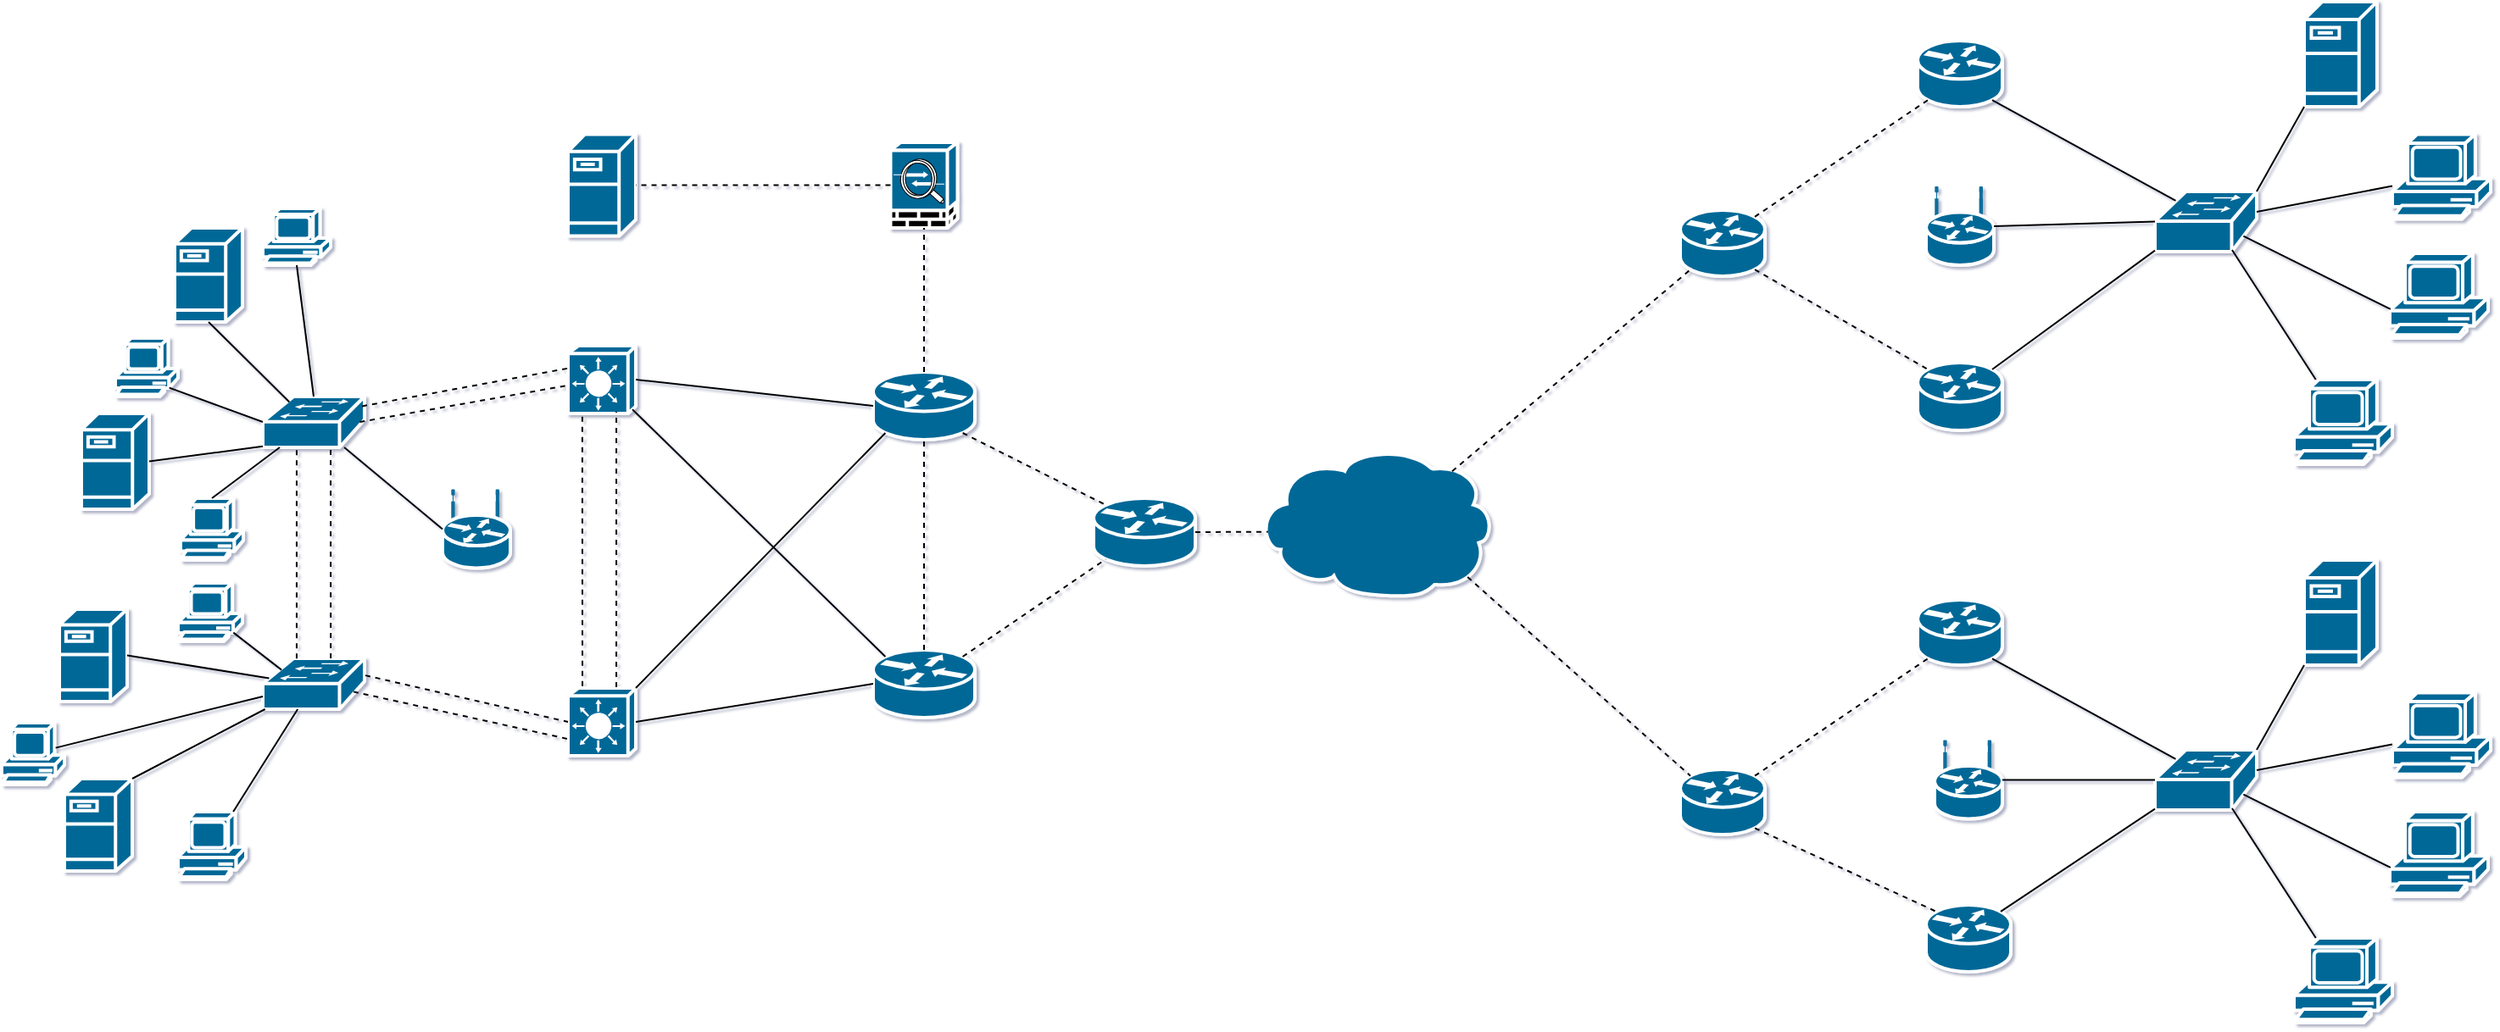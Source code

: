 <mxfile version="24.8.3">
  <diagram name="1 oldal" id="DqaPMAoTxOr4dpQfmg80">
    <mxGraphModel grid="0" page="0" gridSize="12" guides="1" tooltips="1" connect="1" arrows="0" fold="1" pageScale="1" pageWidth="1169" pageHeight="827" background="none" math="0" shadow="1">
      <root>
        <mxCell id="0" />
        <mxCell id="1" parent="0" />
        <mxCell id="MRaJnN5qhACwFd_UVzpz-8" value="" style="shape=mxgraph.cisco.computers_and_peripherals.pc;sketch=0;html=1;pointerEvents=1;dashed=0;fillColor=#036897;strokeColor=#ffffff;strokeWidth=2;verticalLabelPosition=bottom;verticalAlign=top;align=center;outlineConnect=0;" vertex="1" parent="1">
          <mxGeometry x="1170" y="165.25" width="58" height="50" as="geometry" />
        </mxCell>
        <mxCell id="MRaJnN5qhACwFd_UVzpz-11" value="" style="shape=mxgraph.cisco.routers.router;sketch=0;html=1;pointerEvents=1;dashed=0;fillColor=#036897;strokeColor=#ffffff;strokeWidth=2;verticalLabelPosition=bottom;verticalAlign=top;align=center;outlineConnect=0;" vertex="1" parent="1">
          <mxGeometry x="890" y="110" width="50" height="39" as="geometry" />
        </mxCell>
        <mxCell id="MRaJnN5qhACwFd_UVzpz-12" value="" style="shape=mxgraph.cisco.routers.router;sketch=0;html=1;pointerEvents=1;dashed=0;fillColor=#036897;strokeColor=#ffffff;strokeWidth=2;verticalLabelPosition=bottom;verticalAlign=top;align=center;outlineConnect=0;" vertex="1" parent="1">
          <mxGeometry x="750" y="210" width="50" height="39" as="geometry" />
        </mxCell>
        <mxCell id="MRaJnN5qhACwFd_UVzpz-13" value="" style="shape=mxgraph.cisco.routers.router;sketch=0;html=1;pointerEvents=1;dashed=0;fillColor=#036897;strokeColor=#ffffff;strokeWidth=2;verticalLabelPosition=bottom;verticalAlign=top;align=center;outlineConnect=0;" vertex="1" parent="1">
          <mxGeometry x="890" y="300" width="50" height="40" as="geometry" />
        </mxCell>
        <mxCell id="MRaJnN5qhACwFd_UVzpz-18" value="" style="shape=mxgraph.cisco.servers.fileserver;sketch=0;html=1;pointerEvents=1;dashed=0;fillColor=#036897;strokeColor=#ffffff;strokeWidth=2;verticalLabelPosition=bottom;verticalAlign=top;align=center;outlineConnect=0;" vertex="1" parent="1">
          <mxGeometry x="94" y="165.25" width="40" height="60" as="geometry" />
        </mxCell>
        <mxCell id="MRaJnN5qhACwFd_UVzpz-20" value="" style="shape=mxgraph.cisco.routers.router;sketch=0;html=1;pointerEvents=1;dashed=0;fillColor=#036897;strokeColor=#ffffff;strokeWidth=2;verticalLabelPosition=bottom;verticalAlign=top;align=center;outlineConnect=0;" vertex="1" parent="1">
          <mxGeometry x="404" y="380" width="60" height="40" as="geometry" />
        </mxCell>
        <mxCell id="MRaJnN5qhACwFd_UVzpz-21" value="" style="shape=mxgraph.cisco.routers.router;sketch=0;html=1;pointerEvents=1;dashed=0;fillColor=#036897;strokeColor=#ffffff;strokeWidth=2;verticalLabelPosition=bottom;verticalAlign=top;align=center;outlineConnect=0;" vertex="1" parent="1">
          <mxGeometry x="274" y="469.5" width="60" height="40" as="geometry" />
        </mxCell>
        <mxCell id="MRaJnN5qhACwFd_UVzpz-22" value="" style="shape=mxgraph.cisco.routers.router;sketch=0;html=1;pointerEvents=1;dashed=0;fillColor=#036897;strokeColor=#ffffff;strokeWidth=2;verticalLabelPosition=bottom;verticalAlign=top;align=center;outlineConnect=0;" vertex="1" parent="1">
          <mxGeometry x="274" y="305.5" width="60" height="40" as="geometry" />
        </mxCell>
        <mxCell id="MRaJnN5qhACwFd_UVzpz-23" value="" style="shape=mxgraph.cisco.servers.fileserver;sketch=0;html=1;pointerEvents=1;dashed=0;fillColor=#036897;strokeColor=#ffffff;strokeWidth=2;verticalLabelPosition=bottom;verticalAlign=top;align=center;outlineConnect=0;" vertex="1" parent="1">
          <mxGeometry x="1118" y="87" width="43" height="62" as="geometry" />
        </mxCell>
        <mxCell id="MRaJnN5qhACwFd_UVzpz-24" value="" style="shape=mxgraph.cisco.servers.fileserver;sketch=0;html=1;pointerEvents=1;dashed=0;fillColor=#036897;strokeColor=#ffffff;strokeWidth=2;verticalLabelPosition=bottom;verticalAlign=top;align=center;outlineConnect=0;" vertex="1" parent="1">
          <mxGeometry x="-138" y="220.5" width="40" height="55.5" as="geometry" />
        </mxCell>
        <mxCell id="MRaJnN5qhACwFd_UVzpz-25" value="" style="shape=mxgraph.cisco.servers.fileserver;sketch=0;html=1;pointerEvents=1;dashed=0;fillColor=#036897;strokeColor=#ffffff;strokeWidth=2;verticalLabelPosition=bottom;verticalAlign=top;align=center;outlineConnect=0;" vertex="1" parent="1">
          <mxGeometry x="-193" y="330" width="40" height="56.5" as="geometry" />
        </mxCell>
        <mxCell id="MRaJnN5qhACwFd_UVzpz-26" value="" style="shape=mxgraph.cisco.servers.fileserver;sketch=0;html=1;pointerEvents=1;dashed=0;fillColor=#036897;strokeColor=#ffffff;strokeWidth=2;verticalLabelPosition=bottom;verticalAlign=top;align=center;outlineConnect=0;" vertex="1" parent="1">
          <mxGeometry x="-206" y="445.5" width="40" height="54.5" as="geometry" />
        </mxCell>
        <mxCell id="MRaJnN5qhACwFd_UVzpz-27" value="" style="shape=mxgraph.cisco.servers.fileserver;sketch=0;html=1;pointerEvents=1;dashed=0;fillColor=#036897;strokeColor=#ffffff;strokeWidth=2;verticalLabelPosition=bottom;verticalAlign=top;align=center;outlineConnect=0;" vertex="1" parent="1">
          <mxGeometry x="-203" y="545.5" width="40" height="54.5" as="geometry" />
        </mxCell>
        <mxCell id="MRaJnN5qhACwFd_UVzpz-28" value="" style="shape=mxgraph.cisco.computers_and_peripherals.pc;sketch=0;html=1;pointerEvents=1;dashed=0;fillColor=#036897;strokeColor=#ffffff;strokeWidth=2;verticalLabelPosition=bottom;verticalAlign=top;align=center;outlineConnect=0;" vertex="1" parent="1">
          <mxGeometry x="-173" y="285.5" width="37" height="34.5" as="geometry" />
        </mxCell>
        <mxCell id="MRaJnN5qhACwFd_UVzpz-29" value="" style="shape=mxgraph.cisco.computers_and_peripherals.pc;sketch=0;html=1;pointerEvents=1;dashed=0;fillColor=#036897;strokeColor=#ffffff;strokeWidth=2;verticalLabelPosition=bottom;verticalAlign=top;align=center;outlineConnect=0;" vertex="1" parent="1">
          <mxGeometry x="-86" y="209" width="40" height="33.5" as="geometry" />
        </mxCell>
        <mxCell id="MRaJnN5qhACwFd_UVzpz-30" value="" style="shape=mxgraph.cisco.computers_and_peripherals.pc;sketch=0;html=1;pointerEvents=1;dashed=0;fillColor=#036897;strokeColor=#ffffff;strokeWidth=2;verticalLabelPosition=bottom;verticalAlign=top;align=center;outlineConnect=0;" vertex="1" parent="1">
          <mxGeometry x="-136" y="430" width="38" height="34.5" as="geometry" />
        </mxCell>
        <mxCell id="MRaJnN5qhACwFd_UVzpz-31" value="" style="shape=mxgraph.cisco.computers_and_peripherals.pc;sketch=0;html=1;pointerEvents=1;dashed=0;fillColor=#036897;strokeColor=#ffffff;strokeWidth=2;verticalLabelPosition=bottom;verticalAlign=top;align=center;outlineConnect=0;" vertex="1" parent="1">
          <mxGeometry x="-136" y="565" width="40" height="40" as="geometry" />
        </mxCell>
        <mxCell id="MRaJnN5qhACwFd_UVzpz-32" value="" style="shape=mxgraph.cisco.computers_and_peripherals.pc;sketch=0;html=1;pointerEvents=1;dashed=0;fillColor=#036897;strokeColor=#ffffff;strokeWidth=2;verticalLabelPosition=bottom;verticalAlign=top;align=center;outlineConnect=0;" vertex="1" parent="1">
          <mxGeometry x="-240" y="512.5" width="37" height="36.5" as="geometry" />
        </mxCell>
        <mxCell id="MRaJnN5qhACwFd_UVzpz-34" value="" style="shape=mxgraph.cisco.computers_and_peripherals.pc;sketch=0;html=1;pointerEvents=1;dashed=0;fillColor=#036897;strokeColor=#ffffff;strokeWidth=2;verticalLabelPosition=bottom;verticalAlign=top;align=center;outlineConnect=0;" vertex="1" parent="1">
          <mxGeometry x="-134.5" y="380" width="37" height="36.5" as="geometry" />
        </mxCell>
        <mxCell id="MRaJnN5qhACwFd_UVzpz-36" value="" style="shape=mxgraph.cisco.computers_and_peripherals.pc;sketch=0;html=1;pointerEvents=1;dashed=0;fillColor=#036897;strokeColor=#ffffff;strokeWidth=2;verticalLabelPosition=bottom;verticalAlign=top;align=center;outlineConnect=0;" vertex="1" parent="1">
          <mxGeometry x="1168.5" y="235.5" width="58" height="50" as="geometry" />
        </mxCell>
        <mxCell id="MRaJnN5qhACwFd_UVzpz-37" value="" style="shape=mxgraph.cisco.computers_and_peripherals.pc;sketch=0;html=1;pointerEvents=1;dashed=0;fillColor=#036897;strokeColor=#ffffff;strokeWidth=2;verticalLabelPosition=bottom;verticalAlign=top;align=center;outlineConnect=0;" vertex="1" parent="1">
          <mxGeometry x="1112" y="310" width="58" height="50" as="geometry" />
        </mxCell>
        <mxCell id="MRaJnN5qhACwFd_UVzpz-39" value="" style="shape=mxgraph.cisco.storage.cloud;sketch=0;html=1;pointerEvents=1;dashed=0;fillColor=#036897;strokeColor=#ffffff;strokeWidth=2;verticalLabelPosition=bottom;verticalAlign=top;align=center;outlineConnect=0;" vertex="1" parent="1">
          <mxGeometry x="500" y="350" width="140" height="88" as="geometry" />
        </mxCell>
        <mxCell id="MRaJnN5qhACwFd_UVzpz-40" value="" style="shape=mxgraph.cisco.switches.layer_3_switch;sketch=0;html=1;pointerEvents=1;dashed=0;fillColor=#036897;strokeColor=#ffffff;strokeWidth=2;verticalLabelPosition=bottom;verticalAlign=top;align=center;outlineConnect=0;" vertex="1" parent="1">
          <mxGeometry x="94" y="290" width="40" height="40" as="geometry" />
        </mxCell>
        <mxCell id="MRaJnN5qhACwFd_UVzpz-41" value="" style="shape=mxgraph.cisco.switches.layer_3_switch;sketch=0;html=1;pointerEvents=1;dashed=0;fillColor=#036897;strokeColor=#ffffff;strokeWidth=2;verticalLabelPosition=bottom;verticalAlign=top;align=center;outlineConnect=0;" vertex="1" parent="1">
          <mxGeometry x="94" y="492" width="40" height="40" as="geometry" />
        </mxCell>
        <mxCell id="MRaJnN5qhACwFd_UVzpz-42" value="" style="shape=mxgraph.cisco.switches.workgroup_switch;sketch=0;html=1;pointerEvents=1;dashed=0;fillColor=#036897;strokeColor=#ffffff;strokeWidth=2;verticalLabelPosition=bottom;verticalAlign=top;align=center;outlineConnect=0;" vertex="1" parent="1">
          <mxGeometry x="-86" y="320" width="60" height="30" as="geometry" />
        </mxCell>
        <mxCell id="MRaJnN5qhACwFd_UVzpz-43" value="" style="shape=mxgraph.cisco.switches.workgroup_switch;sketch=0;html=1;pointerEvents=1;dashed=0;fillColor=#036897;strokeColor=#ffffff;strokeWidth=2;verticalLabelPosition=bottom;verticalAlign=top;align=center;outlineConnect=0;" vertex="1" parent="1">
          <mxGeometry x="-86" y="474.5" width="60" height="30" as="geometry" />
        </mxCell>
        <mxCell id="MRaJnN5qhACwFd_UVzpz-44" value="" style="shape=mxgraph.cisco.switches.workgroup_switch;sketch=0;html=1;pointerEvents=1;dashed=0;fillColor=#036897;strokeColor=#ffffff;strokeWidth=2;verticalLabelPosition=bottom;verticalAlign=top;align=center;outlineConnect=0;" vertex="1" parent="1">
          <mxGeometry x="1030" y="199" width="60" height="35.5" as="geometry" />
        </mxCell>
        <mxCell id="MRaJnN5qhACwFd_UVzpz-49" value="" style="shape=mxgraph.cisco.misc.asa_5500;html=1;pointerEvents=1;dashed=0;fillColor=#036897;strokeColor=#ffffff;strokeWidth=2;verticalLabelPosition=bottom;verticalAlign=top;align=center;outlineConnect=0;" vertex="1" parent="1">
          <mxGeometry x="284.25" y="170" width="39.5" height="50.5" as="geometry" />
        </mxCell>
        <mxCell id="MRaJnN5qhACwFd_UVzpz-50" value="" style="endArrow=none;dashed=1;html=1;rounded=0;entryX=0.713;entryY=0.976;entryDx=0;entryDy=0;entryPerimeter=0;exitX=0.713;exitY=-0.013;exitDx=0;exitDy=0;exitPerimeter=0;" edge="1" parent="1" source="MRaJnN5qhACwFd_UVzpz-41" target="MRaJnN5qhACwFd_UVzpz-40">
          <mxGeometry width="50" height="50" relative="1" as="geometry">
            <mxPoint x="114" y="470" as="sourcePoint" />
            <mxPoint x="114" y="290" as="targetPoint" />
            <Array as="points" />
          </mxGeometry>
        </mxCell>
        <mxCell id="MRaJnN5qhACwFd_UVzpz-51" value="" style="endArrow=none;dashed=1;html=1;rounded=0;entryX=0.211;entryY=0.976;entryDx=0;entryDy=0;entryPerimeter=0;exitX=0.213;exitY=-0.028;exitDx=0;exitDy=0;exitPerimeter=0;" edge="1" parent="1" source="MRaJnN5qhACwFd_UVzpz-41" target="MRaJnN5qhACwFd_UVzpz-40">
          <mxGeometry width="50" height="50" relative="1" as="geometry">
            <mxPoint x="94" y="470" as="sourcePoint" />
            <mxPoint x="94" y="280" as="targetPoint" />
            <Array as="points" />
          </mxGeometry>
        </mxCell>
        <mxCell id="MRaJnN5qhACwFd_UVzpz-53" value="" style="endArrow=none;dashed=1;html=1;rounded=0;exitX=0.976;exitY=0.19;exitDx=0;exitDy=0;exitPerimeter=0;entryX=0.053;entryY=0.324;entryDx=0;entryDy=0;entryPerimeter=0;" edge="1" parent="1" source="MRaJnN5qhACwFd_UVzpz-42" target="MRaJnN5qhACwFd_UVzpz-40">
          <mxGeometry width="50" height="50" relative="1" as="geometry">
            <mxPoint x="-26" y="310" as="sourcePoint" />
            <mxPoint x="84" y="310" as="targetPoint" />
          </mxGeometry>
        </mxCell>
        <mxCell id="MRaJnN5qhACwFd_UVzpz-54" value="" style="endArrow=none;dashed=1;html=1;rounded=0;exitX=0.953;exitY=0.5;exitDx=0;exitDy=0;exitPerimeter=0;entryX=0.027;entryY=0.581;entryDx=0;entryDy=0;entryPerimeter=0;" edge="1" parent="1" source="MRaJnN5qhACwFd_UVzpz-42" target="MRaJnN5qhACwFd_UVzpz-40">
          <mxGeometry width="50" height="50" relative="1" as="geometry">
            <mxPoint x="-26" y="320" as="sourcePoint" />
            <mxPoint x="84" y="320" as="targetPoint" />
          </mxGeometry>
        </mxCell>
        <mxCell id="MRaJnN5qhACwFd_UVzpz-55" value="" style="endArrow=none;dashed=1;html=1;rounded=0;entryX=0;entryY=0.5;entryDx=0;entryDy=0;entryPerimeter=0;exitX=1.008;exitY=0.335;exitDx=0;exitDy=0;exitPerimeter=0;" edge="1" parent="1" source="MRaJnN5qhACwFd_UVzpz-43" target="MRaJnN5qhACwFd_UVzpz-41">
          <mxGeometry width="50" height="50" relative="1" as="geometry">
            <mxPoint x="-26" y="490" as="sourcePoint" />
            <mxPoint x="84" y="490" as="targetPoint" />
          </mxGeometry>
        </mxCell>
        <mxCell id="MRaJnN5qhACwFd_UVzpz-56" value="" style="endArrow=none;dashed=1;html=1;rounded=0;entryX=-0.009;entryY=0.75;entryDx=0;entryDy=0;entryPerimeter=0;exitX=0.891;exitY=0.656;exitDx=0;exitDy=0;exitPerimeter=0;" edge="1" parent="1" source="MRaJnN5qhACwFd_UVzpz-43" target="MRaJnN5qhACwFd_UVzpz-41">
          <mxGeometry width="50" height="50" relative="1" as="geometry">
            <mxPoint x="-16" y="500" as="sourcePoint" />
            <mxPoint x="84" y="500" as="targetPoint" />
          </mxGeometry>
        </mxCell>
        <mxCell id="MRaJnN5qhACwFd_UVzpz-57" value="" style="endArrow=none;dashed=1;html=1;rounded=0;exitX=0.333;exitY=0.003;exitDx=0;exitDy=0;exitPerimeter=0;entryX=0.333;entryY=0.99;entryDx=0;entryDy=0;entryPerimeter=0;" edge="1" parent="1" source="MRaJnN5qhACwFd_UVzpz-43" target="MRaJnN5qhACwFd_UVzpz-42">
          <mxGeometry width="50" height="50" relative="1" as="geometry">
            <mxPoint x="-66" y="480" as="sourcePoint" />
            <mxPoint x="-66" y="270" as="targetPoint" />
          </mxGeometry>
        </mxCell>
        <mxCell id="MRaJnN5qhACwFd_UVzpz-58" value="" style="endArrow=none;dashed=1;html=1;rounded=0;exitX=0.668;exitY=0;exitDx=0;exitDy=0;exitPerimeter=0;entryX=0.667;entryY=1.003;entryDx=0;entryDy=0;entryPerimeter=0;" edge="1" parent="1" source="MRaJnN5qhACwFd_UVzpz-43" target="MRaJnN5qhACwFd_UVzpz-42">
          <mxGeometry width="50" height="50" relative="1" as="geometry">
            <mxPoint x="-46" y="480" as="sourcePoint" />
            <mxPoint x="-46" y="270" as="targetPoint" />
          </mxGeometry>
        </mxCell>
        <mxCell id="MRaJnN5qhACwFd_UVzpz-60" value="" style="endArrow=none;html=1;rounded=0;entryX=0.12;entryY=0.1;entryDx=0;entryDy=0;entryPerimeter=0;exitX=0.95;exitY=0.94;exitDx=0;exitDy=0;exitPerimeter=0;" edge="1" parent="1" source="MRaJnN5qhACwFd_UVzpz-40" target="MRaJnN5qhACwFd_UVzpz-21">
          <mxGeometry width="50" height="50" relative="1" as="geometry">
            <mxPoint x="144" y="320" as="sourcePoint" />
            <mxPoint x="264" y="460" as="targetPoint" />
          </mxGeometry>
        </mxCell>
        <mxCell id="MRaJnN5qhACwFd_UVzpz-61" value="" style="endArrow=none;html=1;rounded=0;exitX=1;exitY=0;exitDx=0;exitDy=0;exitPerimeter=0;entryX=0.12;entryY=0.9;entryDx=0;entryDy=0;entryPerimeter=0;" edge="1" parent="1" source="MRaJnN5qhACwFd_UVzpz-41" target="MRaJnN5qhACwFd_UVzpz-22">
          <mxGeometry width="50" height="50" relative="1" as="geometry">
            <mxPoint x="144" y="500" as="sourcePoint" />
            <mxPoint x="264" y="320" as="targetPoint" />
          </mxGeometry>
        </mxCell>
        <mxCell id="MRaJnN5qhACwFd_UVzpz-62" value="" style="endArrow=none;html=1;rounded=0;exitX=1;exitY=0.5;exitDx=0;exitDy=0;exitPerimeter=0;entryX=0;entryY=0.5;entryDx=0;entryDy=0;entryPerimeter=0;" edge="1" parent="1" source="MRaJnN5qhACwFd_UVzpz-41" target="MRaJnN5qhACwFd_UVzpz-21">
          <mxGeometry width="50" height="50" relative="1" as="geometry">
            <mxPoint x="144" y="520" as="sourcePoint" />
            <mxPoint x="264" y="490" as="targetPoint" />
          </mxGeometry>
        </mxCell>
        <mxCell id="MRaJnN5qhACwFd_UVzpz-63" value="" style="endArrow=none;html=1;rounded=0;exitX=1;exitY=0.5;exitDx=0;exitDy=0;exitPerimeter=0;entryX=0;entryY=0.5;entryDx=0;entryDy=0;entryPerimeter=0;" edge="1" parent="1" source="MRaJnN5qhACwFd_UVzpz-40" target="MRaJnN5qhACwFd_UVzpz-22">
          <mxGeometry width="50" height="50" relative="1" as="geometry">
            <mxPoint x="144" y="307" as="sourcePoint" />
            <mxPoint x="264" y="307" as="targetPoint" />
          </mxGeometry>
        </mxCell>
        <mxCell id="MRaJnN5qhACwFd_UVzpz-65" value="" style="endArrow=none;dashed=1;html=1;rounded=0;exitX=0.5;exitY=0;exitDx=0;exitDy=0;exitPerimeter=0;entryX=0.5;entryY=1;entryDx=0;entryDy=0;entryPerimeter=0;" edge="1" parent="1" source="MRaJnN5qhACwFd_UVzpz-21" target="MRaJnN5qhACwFd_UVzpz-22">
          <mxGeometry width="50" height="50" relative="1" as="geometry">
            <mxPoint x="294" y="360" as="sourcePoint" />
            <mxPoint x="344" y="310" as="targetPoint" />
          </mxGeometry>
        </mxCell>
        <mxCell id="MRaJnN5qhACwFd_UVzpz-66" value="" style="endArrow=none;dashed=1;html=1;rounded=0;exitX=0.88;exitY=0.9;exitDx=0;exitDy=0;exitPerimeter=0;entryX=0.12;entryY=0.1;entryDx=0;entryDy=0;entryPerimeter=0;" edge="1" parent="1" source="MRaJnN5qhACwFd_UVzpz-22" target="MRaJnN5qhACwFd_UVzpz-20">
          <mxGeometry width="50" height="50" relative="1" as="geometry">
            <mxPoint x="354" y="340" as="sourcePoint" />
            <mxPoint x="384" y="285" as="targetPoint" />
          </mxGeometry>
        </mxCell>
        <mxCell id="MRaJnN5qhACwFd_UVzpz-67" value="" style="endArrow=none;dashed=1;html=1;rounded=0;exitX=0.88;exitY=0.1;exitDx=0;exitDy=0;exitPerimeter=0;entryX=0.12;entryY=0.9;entryDx=0;entryDy=0;entryPerimeter=0;" edge="1" parent="1" source="MRaJnN5qhACwFd_UVzpz-21" target="MRaJnN5qhACwFd_UVzpz-20">
          <mxGeometry width="50" height="50" relative="1" as="geometry">
            <mxPoint x="354" y="474.5" as="sourcePoint" />
            <mxPoint x="404" y="424.5" as="targetPoint" />
          </mxGeometry>
        </mxCell>
        <mxCell id="MRaJnN5qhACwFd_UVzpz-68" value="" style="endArrow=none;dashed=1;html=1;rounded=0;exitX=0.5;exitY=0;exitDx=0;exitDy=0;exitPerimeter=0;entryX=0.5;entryY=1;entryDx=0;entryDy=0;entryPerimeter=0;" edge="1" parent="1" source="MRaJnN5qhACwFd_UVzpz-22" target="MRaJnN5qhACwFd_UVzpz-49">
          <mxGeometry width="50" height="50" relative="1" as="geometry">
            <mxPoint x="294" y="280" as="sourcePoint" />
            <mxPoint x="344" y="230" as="targetPoint" />
          </mxGeometry>
        </mxCell>
        <mxCell id="MRaJnN5qhACwFd_UVzpz-69" value="" style="endArrow=none;dashed=1;html=1;rounded=0;entryX=1;entryY=0.5;entryDx=0;entryDy=0;entryPerimeter=0;exitX=0;exitY=0.5;exitDx=0;exitDy=0;exitPerimeter=0;" edge="1" parent="1" source="MRaJnN5qhACwFd_UVzpz-49" target="MRaJnN5qhACwFd_UVzpz-18">
          <mxGeometry width="50" height="50" relative="1" as="geometry">
            <mxPoint x="294" y="280" as="sourcePoint" />
            <mxPoint x="344" y="230" as="targetPoint" />
          </mxGeometry>
        </mxCell>
        <mxCell id="MRaJnN5qhACwFd_UVzpz-70" value="" style="endArrow=none;dashed=1;html=1;rounded=0;exitX=1;exitY=0.5;exitDx=0;exitDy=0;exitPerimeter=0;entryX=0.049;entryY=0.566;entryDx=0;entryDy=0;entryPerimeter=0;" edge="1" parent="1" source="MRaJnN5qhACwFd_UVzpz-20" target="MRaJnN5qhACwFd_UVzpz-39">
          <mxGeometry width="50" height="50" relative="1" as="geometry">
            <mxPoint x="210" y="490" as="sourcePoint" />
            <mxPoint x="260" y="440" as="targetPoint" />
          </mxGeometry>
        </mxCell>
        <mxCell id="MRaJnN5qhACwFd_UVzpz-71" value="" style="endArrow=none;html=1;rounded=0;" edge="1" parent="1" source="MRaJnN5qhACwFd_UVzpz-43" target="MRaJnN5qhACwFd_UVzpz-31">
          <mxGeometry width="50" height="50" relative="1" as="geometry">
            <mxPoint x="-96" y="490" as="sourcePoint" />
            <mxPoint x="-156" y="520" as="targetPoint" />
          </mxGeometry>
        </mxCell>
        <mxCell id="MRaJnN5qhACwFd_UVzpz-72" value="" style="endArrow=none;html=1;rounded=0;exitX=1;exitY=0;exitDx=0;exitDy=0;exitPerimeter=0;" edge="1" parent="1" source="MRaJnN5qhACwFd_UVzpz-27" target="MRaJnN5qhACwFd_UVzpz-43">
          <mxGeometry width="50" height="50" relative="1" as="geometry">
            <mxPoint x="-106" y="570" as="sourcePoint" />
            <mxPoint x="-56" y="520" as="targetPoint" />
          </mxGeometry>
        </mxCell>
        <mxCell id="MRaJnN5qhACwFd_UVzpz-73" value="" style="endArrow=none;html=1;rounded=0;exitX=0.86;exitY=0.406;exitDx=0;exitDy=0;exitPerimeter=0;" edge="1" parent="1" source="MRaJnN5qhACwFd_UVzpz-32" target="MRaJnN5qhACwFd_UVzpz-43">
          <mxGeometry width="50" height="50" relative="1" as="geometry">
            <mxPoint x="-66" y="560" as="sourcePoint" />
            <mxPoint x="-16" y="510" as="targetPoint" />
          </mxGeometry>
        </mxCell>
        <mxCell id="MRaJnN5qhACwFd_UVzpz-74" value="" style="endArrow=none;html=1;rounded=0;exitX=1;exitY=0.5;exitDx=0;exitDy=0;exitPerimeter=0;entryX=0.062;entryY=0.393;entryDx=0;entryDy=0;entryPerimeter=0;" edge="1" parent="1" source="MRaJnN5qhACwFd_UVzpz-26" target="MRaJnN5qhACwFd_UVzpz-43">
          <mxGeometry width="50" height="50" relative="1" as="geometry">
            <mxPoint x="-216" y="510" as="sourcePoint" />
            <mxPoint x="-166" y="460" as="targetPoint" />
          </mxGeometry>
        </mxCell>
        <mxCell id="MRaJnN5qhACwFd_UVzpz-75" value="" style="endArrow=none;html=1;rounded=0;entryX=0.86;entryY=0.85;entryDx=0;entryDy=0;entryPerimeter=0;exitX=0.184;exitY=0.227;exitDx=0;exitDy=0;exitPerimeter=0;" edge="1" parent="1" source="MRaJnN5qhACwFd_UVzpz-43" target="MRaJnN5qhACwFd_UVzpz-30">
          <mxGeometry width="50" height="50" relative="1" as="geometry">
            <mxPoint x="-216" y="510" as="sourcePoint" />
            <mxPoint x="-166" y="460" as="targetPoint" />
          </mxGeometry>
        </mxCell>
        <mxCell id="MRaJnN5qhACwFd_UVzpz-77" value="" style="endArrow=none;html=1;rounded=0;entryX=0.5;entryY=0;entryDx=0;entryDy=0;entryPerimeter=0;" edge="1" parent="1" source="MRaJnN5qhACwFd_UVzpz-42" target="MRaJnN5qhACwFd_UVzpz-34">
          <mxGeometry width="50" height="50" relative="1" as="geometry">
            <mxPoint x="-56" y="340" as="sourcePoint" />
            <mxPoint x="-6" y="290" as="targetPoint" />
          </mxGeometry>
        </mxCell>
        <mxCell id="MRaJnN5qhACwFd_UVzpz-78" value="" style="endArrow=none;html=1;rounded=0;entryX=1;entryY=0.5;entryDx=0;entryDy=0;entryPerimeter=0;exitX=0;exitY=0.98;exitDx=0;exitDy=0;exitPerimeter=0;" edge="1" parent="1" source="MRaJnN5qhACwFd_UVzpz-42" target="MRaJnN5qhACwFd_UVzpz-25">
          <mxGeometry width="50" height="50" relative="1" as="geometry">
            <mxPoint x="-56" y="340" as="sourcePoint" />
            <mxPoint x="-6" y="290" as="targetPoint" />
          </mxGeometry>
        </mxCell>
        <mxCell id="MRaJnN5qhACwFd_UVzpz-79" value="" style="endArrow=none;html=1;rounded=0;entryX=0.86;entryY=0.85;entryDx=0;entryDy=0;entryPerimeter=0;exitX=0;exitY=0.5;exitDx=0;exitDy=0;exitPerimeter=0;" edge="1" parent="1" source="MRaJnN5qhACwFd_UVzpz-42" target="MRaJnN5qhACwFd_UVzpz-28">
          <mxGeometry width="50" height="50" relative="1" as="geometry">
            <mxPoint x="-56" y="340" as="sourcePoint" />
            <mxPoint x="-6" y="290" as="targetPoint" />
          </mxGeometry>
        </mxCell>
        <mxCell id="MRaJnN5qhACwFd_UVzpz-80" value="" style="endArrow=none;html=1;rounded=0;entryX=0.5;entryY=1;entryDx=0;entryDy=0;entryPerimeter=0;exitX=0.261;exitY=0.109;exitDx=0;exitDy=0;exitPerimeter=0;" edge="1" parent="1" source="MRaJnN5qhACwFd_UVzpz-42" target="MRaJnN5qhACwFd_UVzpz-24">
          <mxGeometry width="50" height="50" relative="1" as="geometry">
            <mxPoint x="-56" y="340" as="sourcePoint" />
            <mxPoint x="-6" y="290" as="targetPoint" />
          </mxGeometry>
        </mxCell>
        <mxCell id="MRaJnN5qhACwFd_UVzpz-81" value="" style="endArrow=none;html=1;rounded=0;entryX=0.5;entryY=1;entryDx=0;entryDy=0;entryPerimeter=0;exitX=0.5;exitY=0;exitDx=0;exitDy=0;exitPerimeter=0;" edge="1" parent="1" source="MRaJnN5qhACwFd_UVzpz-42" target="MRaJnN5qhACwFd_UVzpz-29">
          <mxGeometry width="50" height="50" relative="1" as="geometry">
            <mxPoint x="-56" y="340" as="sourcePoint" />
            <mxPoint x="-6" y="290" as="targetPoint" />
          </mxGeometry>
        </mxCell>
        <mxCell id="MRaJnN5qhACwFd_UVzpz-83" value="" style="endArrow=none;dashed=1;html=1;rounded=0;exitX=0.88;exitY=0.9;exitDx=0;exitDy=0;exitPerimeter=0;entryX=0.12;entryY=0.1;entryDx=0;entryDy=0;entryPerimeter=0;" edge="1" parent="1" source="MRaJnN5qhACwFd_UVzpz-12" target="MRaJnN5qhACwFd_UVzpz-13">
          <mxGeometry width="50" height="50" relative="1" as="geometry">
            <mxPoint x="820" y="310" as="sourcePoint" />
            <mxPoint x="870" y="260" as="targetPoint" />
          </mxGeometry>
        </mxCell>
        <mxCell id="MRaJnN5qhACwFd_UVzpz-84" value="" style="endArrow=none;dashed=1;html=1;rounded=0;exitX=0.88;exitY=0.1;exitDx=0;exitDy=0;exitPerimeter=0;entryX=0.12;entryY=0.9;entryDx=0;entryDy=0;entryPerimeter=0;" edge="1" parent="1" source="MRaJnN5qhACwFd_UVzpz-12" target="MRaJnN5qhACwFd_UVzpz-11">
          <mxGeometry width="50" height="50" relative="1" as="geometry">
            <mxPoint x="827" y="192" as="sourcePoint" />
            <mxPoint x="877" y="142" as="targetPoint" />
          </mxGeometry>
        </mxCell>
        <mxCell id="MRaJnN5qhACwFd_UVzpz-85" value="" style="endArrow=none;html=1;rounded=0;exitX=0.88;exitY=0.1;exitDx=0;exitDy=0;exitPerimeter=0;entryX=0;entryY=0.98;entryDx=0;entryDy=0;entryPerimeter=0;" edge="1" parent="1" source="MRaJnN5qhACwFd_UVzpz-13" target="MRaJnN5qhACwFd_UVzpz-44">
          <mxGeometry width="50" height="50" relative="1" as="geometry">
            <mxPoint x="970" y="300" as="sourcePoint" />
            <mxPoint x="1020" y="250" as="targetPoint" />
          </mxGeometry>
        </mxCell>
        <mxCell id="MRaJnN5qhACwFd_UVzpz-86" value="" style="endArrow=none;html=1;rounded=0;exitX=0.88;exitY=0.9;exitDx=0;exitDy=0;exitPerimeter=0;entryX=0.204;entryY=0.152;entryDx=0;entryDy=0;entryPerimeter=0;" edge="1" parent="1" source="MRaJnN5qhACwFd_UVzpz-11" target="MRaJnN5qhACwFd_UVzpz-44">
          <mxGeometry width="50" height="50" relative="1" as="geometry">
            <mxPoint x="960" y="180" as="sourcePoint" />
            <mxPoint x="990" y="190" as="targetPoint" />
          </mxGeometry>
        </mxCell>
        <mxCell id="MRaJnN5qhACwFd_UVzpz-87" value="" style="endArrow=none;html=1;rounded=0;exitX=0.758;exitY=0.972;exitDx=0;exitDy=0;exitPerimeter=0;" edge="1" parent="1" source="MRaJnN5qhACwFd_UVzpz-44" target="MRaJnN5qhACwFd_UVzpz-37">
          <mxGeometry width="50" height="50" relative="1" as="geometry">
            <mxPoint x="1050" y="310" as="sourcePoint" />
            <mxPoint x="1100" y="260" as="targetPoint" />
          </mxGeometry>
        </mxCell>
        <mxCell id="MRaJnN5qhACwFd_UVzpz-88" value="" style="endArrow=none;html=1;rounded=0;entryX=0.007;entryY=0.659;entryDx=0;entryDy=0;entryPerimeter=0;exitX=0.87;exitY=0.74;exitDx=0;exitDy=0;exitPerimeter=0;" edge="1" parent="1" source="MRaJnN5qhACwFd_UVzpz-44" target="MRaJnN5qhACwFd_UVzpz-36">
          <mxGeometry width="50" height="50" relative="1" as="geometry">
            <mxPoint x="1108" y="284.5" as="sourcePoint" />
            <mxPoint x="1158" y="234.5" as="targetPoint" />
          </mxGeometry>
        </mxCell>
        <mxCell id="MRaJnN5qhACwFd_UVzpz-89" value="" style="endArrow=none;html=1;rounded=0;" edge="1" parent="1" source="MRaJnN5qhACwFd_UVzpz-44" target="MRaJnN5qhACwFd_UVzpz-8">
          <mxGeometry width="50" height="50" relative="1" as="geometry">
            <mxPoint x="1108" y="234.5" as="sourcePoint" />
            <mxPoint x="1158" y="184.5" as="targetPoint" />
          </mxGeometry>
        </mxCell>
        <mxCell id="MRaJnN5qhACwFd_UVzpz-90" value="" style="endArrow=none;html=1;rounded=0;exitX=1;exitY=0;exitDx=0;exitDy=0;exitPerimeter=0;entryX=0;entryY=1;entryDx=0;entryDy=0;entryPerimeter=0;" edge="1" parent="1" source="MRaJnN5qhACwFd_UVzpz-44" target="MRaJnN5qhACwFd_UVzpz-23">
          <mxGeometry width="50" height="50" relative="1" as="geometry">
            <mxPoint x="1090" y="199" as="sourcePoint" />
            <mxPoint x="1140" y="149" as="targetPoint" />
          </mxGeometry>
        </mxCell>
        <mxCell id="MRaJnN5qhACwFd_UVzpz-91" value="" style="endArrow=none;dashed=1;html=1;rounded=0;exitX=0.825;exitY=0.16;exitDx=0;exitDy=0;exitPerimeter=0;entryX=0.12;entryY=0.9;entryDx=0;entryDy=0;entryPerimeter=0;" edge="1" parent="1" source="MRaJnN5qhACwFd_UVzpz-39" target="MRaJnN5qhACwFd_UVzpz-12">
          <mxGeometry width="50" height="50" relative="1" as="geometry">
            <mxPoint x="670" y="320" as="sourcePoint" />
            <mxPoint x="720" y="270" as="targetPoint" />
          </mxGeometry>
        </mxCell>
        <mxCell id="MRaJnN5qhACwFd_UVzpz-92" value="" style="shape=mxgraph.cisco.computers_and_peripherals.pc;sketch=0;html=1;pointerEvents=1;dashed=0;fillColor=#036897;strokeColor=#ffffff;strokeWidth=2;verticalLabelPosition=bottom;verticalAlign=top;align=center;outlineConnect=0;" vertex="1" parent="1">
          <mxGeometry x="1170" y="494.75" width="58" height="50" as="geometry" />
        </mxCell>
        <mxCell id="MRaJnN5qhACwFd_UVzpz-93" value="" style="shape=mxgraph.cisco.routers.router;sketch=0;html=1;pointerEvents=1;dashed=0;fillColor=#036897;strokeColor=#ffffff;strokeWidth=2;verticalLabelPosition=bottom;verticalAlign=top;align=center;outlineConnect=0;" vertex="1" parent="1">
          <mxGeometry x="890" y="440" width="50" height="38.5" as="geometry" />
        </mxCell>
        <mxCell id="MRaJnN5qhACwFd_UVzpz-94" value="" style="shape=mxgraph.cisco.routers.router;sketch=0;html=1;pointerEvents=1;dashed=0;fillColor=#036897;strokeColor=#ffffff;strokeWidth=2;verticalLabelPosition=bottom;verticalAlign=top;align=center;outlineConnect=0;" vertex="1" parent="1">
          <mxGeometry x="750" y="540" width="50" height="38.5" as="geometry" />
        </mxCell>
        <mxCell id="MRaJnN5qhACwFd_UVzpz-95" value="" style="shape=mxgraph.cisco.routers.router;sketch=0;html=1;pointerEvents=1;dashed=0;fillColor=#036897;strokeColor=#ffffff;strokeWidth=2;verticalLabelPosition=bottom;verticalAlign=top;align=center;outlineConnect=0;" vertex="1" parent="1">
          <mxGeometry x="895" y="620" width="50" height="39.5" as="geometry" />
        </mxCell>
        <mxCell id="MRaJnN5qhACwFd_UVzpz-96" value="" style="shape=mxgraph.cisco.servers.fileserver;sketch=0;html=1;pointerEvents=1;dashed=0;fillColor=#036897;strokeColor=#ffffff;strokeWidth=2;verticalLabelPosition=bottom;verticalAlign=top;align=center;outlineConnect=0;" vertex="1" parent="1">
          <mxGeometry x="1118" y="416.5" width="43" height="62" as="geometry" />
        </mxCell>
        <mxCell id="MRaJnN5qhACwFd_UVzpz-97" value="" style="shape=mxgraph.cisco.computers_and_peripherals.pc;sketch=0;html=1;pointerEvents=1;dashed=0;fillColor=#036897;strokeColor=#ffffff;strokeWidth=2;verticalLabelPosition=bottom;verticalAlign=top;align=center;outlineConnect=0;" vertex="1" parent="1">
          <mxGeometry x="1168.5" y="565" width="58" height="50" as="geometry" />
        </mxCell>
        <mxCell id="MRaJnN5qhACwFd_UVzpz-98" value="" style="shape=mxgraph.cisco.computers_and_peripherals.pc;sketch=0;html=1;pointerEvents=1;dashed=0;fillColor=#036897;strokeColor=#ffffff;strokeWidth=2;verticalLabelPosition=bottom;verticalAlign=top;align=center;outlineConnect=0;" vertex="1" parent="1">
          <mxGeometry x="1112" y="639.5" width="58" height="50" as="geometry" />
        </mxCell>
        <mxCell id="MRaJnN5qhACwFd_UVzpz-99" value="" style="shape=mxgraph.cisco.switches.workgroup_switch;sketch=0;html=1;pointerEvents=1;dashed=0;fillColor=#036897;strokeColor=#ffffff;strokeWidth=2;verticalLabelPosition=bottom;verticalAlign=top;align=center;outlineConnect=0;" vertex="1" parent="1">
          <mxGeometry x="1030" y="528.5" width="60" height="35.5" as="geometry" />
        </mxCell>
        <mxCell id="MRaJnN5qhACwFd_UVzpz-100" value="" style="endArrow=none;dashed=1;html=1;rounded=0;exitX=0.88;exitY=0.9;exitDx=0;exitDy=0;exitPerimeter=0;entryX=0.12;entryY=0.1;entryDx=0;entryDy=0;entryPerimeter=0;" edge="1" parent="1" source="MRaJnN5qhACwFd_UVzpz-94" target="MRaJnN5qhACwFd_UVzpz-95">
          <mxGeometry width="50" height="50" relative="1" as="geometry">
            <mxPoint x="820" y="639.5" as="sourcePoint" />
            <mxPoint x="870" y="589.5" as="targetPoint" />
          </mxGeometry>
        </mxCell>
        <mxCell id="MRaJnN5qhACwFd_UVzpz-101" value="" style="endArrow=none;dashed=1;html=1;rounded=0;exitX=0.88;exitY=0.1;exitDx=0;exitDy=0;exitPerimeter=0;entryX=0.12;entryY=0.9;entryDx=0;entryDy=0;entryPerimeter=0;" edge="1" parent="1" source="MRaJnN5qhACwFd_UVzpz-94" target="MRaJnN5qhACwFd_UVzpz-93">
          <mxGeometry width="50" height="50" relative="1" as="geometry">
            <mxPoint x="827" y="521.5" as="sourcePoint" />
            <mxPoint x="877" y="471.5" as="targetPoint" />
          </mxGeometry>
        </mxCell>
        <mxCell id="MRaJnN5qhACwFd_UVzpz-102" value="" style="endArrow=none;html=1;rounded=0;exitX=0.88;exitY=0.1;exitDx=0;exitDy=0;exitPerimeter=0;entryX=0;entryY=0.98;entryDx=0;entryDy=0;entryPerimeter=0;" edge="1" parent="1" source="MRaJnN5qhACwFd_UVzpz-95" target="MRaJnN5qhACwFd_UVzpz-99">
          <mxGeometry width="50" height="50" relative="1" as="geometry">
            <mxPoint x="970" y="629.5" as="sourcePoint" />
            <mxPoint x="1020" y="579.5" as="targetPoint" />
          </mxGeometry>
        </mxCell>
        <mxCell id="MRaJnN5qhACwFd_UVzpz-103" value="" style="endArrow=none;html=1;rounded=0;exitX=0.88;exitY=0.9;exitDx=0;exitDy=0;exitPerimeter=0;entryX=0.204;entryY=0.152;entryDx=0;entryDy=0;entryPerimeter=0;" edge="1" parent="1" source="MRaJnN5qhACwFd_UVzpz-93" target="MRaJnN5qhACwFd_UVzpz-99">
          <mxGeometry width="50" height="50" relative="1" as="geometry">
            <mxPoint x="960" y="509.5" as="sourcePoint" />
            <mxPoint x="990" y="519.5" as="targetPoint" />
          </mxGeometry>
        </mxCell>
        <mxCell id="MRaJnN5qhACwFd_UVzpz-104" value="" style="endArrow=none;html=1;rounded=0;exitX=0.758;exitY=0.972;exitDx=0;exitDy=0;exitPerimeter=0;" edge="1" parent="1" source="MRaJnN5qhACwFd_UVzpz-99" target="MRaJnN5qhACwFd_UVzpz-98">
          <mxGeometry width="50" height="50" relative="1" as="geometry">
            <mxPoint x="1050" y="639.5" as="sourcePoint" />
            <mxPoint x="1100" y="589.5" as="targetPoint" />
          </mxGeometry>
        </mxCell>
        <mxCell id="MRaJnN5qhACwFd_UVzpz-105" value="" style="endArrow=none;html=1;rounded=0;entryX=0.007;entryY=0.659;entryDx=0;entryDy=0;entryPerimeter=0;exitX=0.87;exitY=0.74;exitDx=0;exitDy=0;exitPerimeter=0;" edge="1" parent="1" source="MRaJnN5qhACwFd_UVzpz-99" target="MRaJnN5qhACwFd_UVzpz-97">
          <mxGeometry width="50" height="50" relative="1" as="geometry">
            <mxPoint x="1108" y="614" as="sourcePoint" />
            <mxPoint x="1158" y="564" as="targetPoint" />
          </mxGeometry>
        </mxCell>
        <mxCell id="MRaJnN5qhACwFd_UVzpz-106" value="" style="endArrow=none;html=1;rounded=0;" edge="1" parent="1" source="MRaJnN5qhACwFd_UVzpz-99" target="MRaJnN5qhACwFd_UVzpz-92">
          <mxGeometry width="50" height="50" relative="1" as="geometry">
            <mxPoint x="1108" y="564" as="sourcePoint" />
            <mxPoint x="1158" y="514" as="targetPoint" />
          </mxGeometry>
        </mxCell>
        <mxCell id="MRaJnN5qhACwFd_UVzpz-107" value="" style="endArrow=none;html=1;rounded=0;exitX=1;exitY=0;exitDx=0;exitDy=0;exitPerimeter=0;entryX=0;entryY=1;entryDx=0;entryDy=0;entryPerimeter=0;" edge="1" parent="1" source="MRaJnN5qhACwFd_UVzpz-99" target="MRaJnN5qhACwFd_UVzpz-96">
          <mxGeometry width="50" height="50" relative="1" as="geometry">
            <mxPoint x="1090" y="528.5" as="sourcePoint" />
            <mxPoint x="1140" y="478.5" as="targetPoint" />
          </mxGeometry>
        </mxCell>
        <mxCell id="MRaJnN5qhACwFd_UVzpz-109" value="" style="endArrow=none;dashed=1;html=1;rounded=0;entryX=0.12;entryY=0.1;entryDx=0;entryDy=0;entryPerimeter=0;exitX=0.89;exitY=0.87;exitDx=0;exitDy=0;exitPerimeter=0;" edge="1" parent="1" source="MRaJnN5qhACwFd_UVzpz-39" target="MRaJnN5qhACwFd_UVzpz-94">
          <mxGeometry width="50" height="50" relative="1" as="geometry">
            <mxPoint x="800" y="390" as="sourcePoint" />
            <mxPoint x="850" y="340" as="targetPoint" />
          </mxGeometry>
        </mxCell>
        <mxCell id="MRaJnN5qhACwFd_UVzpz-111" value="" style="shape=mxgraph.cisco.routers.wireless_router;html=1;pointerEvents=1;dashed=0;fillColor=#036897;strokeColor=#ffffff;strokeWidth=2;verticalLabelPosition=bottom;verticalAlign=top;align=center;outlineConnect=0;" vertex="1" parent="1">
          <mxGeometry x="900" y="523.25" width="40" height="46" as="geometry" />
        </mxCell>
        <mxCell id="MRaJnN5qhACwFd_UVzpz-112" value="" style="shape=mxgraph.cisco.routers.wireless_router;html=1;pointerEvents=1;dashed=0;fillColor=#036897;strokeColor=#ffffff;strokeWidth=2;verticalLabelPosition=bottom;verticalAlign=top;align=center;outlineConnect=0;" vertex="1" parent="1">
          <mxGeometry x="20" y="375.25" width="40" height="46" as="geometry" />
        </mxCell>
        <mxCell id="MRaJnN5qhACwFd_UVzpz-113" value="" style="shape=mxgraph.cisco.routers.wireless_router;html=1;pointerEvents=1;dashed=0;fillColor=#036897;strokeColor=#ffffff;strokeWidth=2;verticalLabelPosition=bottom;verticalAlign=top;align=center;outlineConnect=0;" vertex="1" parent="1">
          <mxGeometry x="895" y="196.5" width="40" height="46" as="geometry" />
        </mxCell>
        <mxCell id="MRaJnN5qhACwFd_UVzpz-114" value="" style="endArrow=none;html=1;rounded=0;entryX=0;entryY=0.5;entryDx=0;entryDy=0;entryPerimeter=0;" edge="1" parent="1" source="MRaJnN5qhACwFd_UVzpz-42" target="MRaJnN5qhACwFd_UVzpz-112">
          <mxGeometry width="50" height="50" relative="1" as="geometry">
            <mxPoint x="400" y="470" as="sourcePoint" />
            <mxPoint x="450" y="420" as="targetPoint" />
          </mxGeometry>
        </mxCell>
        <mxCell id="MRaJnN5qhACwFd_UVzpz-115" value="" style="endArrow=none;html=1;rounded=0;exitX=1;exitY=0.5;exitDx=0;exitDy=0;exitPerimeter=0;entryX=0;entryY=0.5;entryDx=0;entryDy=0;entryPerimeter=0;" edge="1" parent="1" source="MRaJnN5qhACwFd_UVzpz-111" target="MRaJnN5qhACwFd_UVzpz-99">
          <mxGeometry width="50" height="50" relative="1" as="geometry">
            <mxPoint x="960" y="530" as="sourcePoint" />
            <mxPoint x="1010" y="480" as="targetPoint" />
          </mxGeometry>
        </mxCell>
        <mxCell id="MRaJnN5qhACwFd_UVzpz-116" value="" style="endArrow=none;html=1;rounded=0;exitX=1;exitY=0.5;exitDx=0;exitDy=0;exitPerimeter=0;entryX=0;entryY=0.5;entryDx=0;entryDy=0;entryPerimeter=0;" edge="1" parent="1" source="MRaJnN5qhACwFd_UVzpz-113" target="MRaJnN5qhACwFd_UVzpz-44">
          <mxGeometry width="50" height="50" relative="1" as="geometry">
            <mxPoint x="960" y="300" as="sourcePoint" />
            <mxPoint x="1010" y="250" as="targetPoint" />
          </mxGeometry>
        </mxCell>
      </root>
    </mxGraphModel>
  </diagram>
</mxfile>
